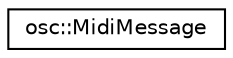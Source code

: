 digraph "Graphical Class Hierarchy"
{
 // LATEX_PDF_SIZE
  edge [fontname="Helvetica",fontsize="10",labelfontname="Helvetica",labelfontsize="10"];
  node [fontname="Helvetica",fontsize="10",shape=record];
  rankdir="LR";
  Node0 [label="osc::MidiMessage",height=0.2,width=0.4,color="black", fillcolor="white", style="filled",URL="$structosc_1_1MidiMessage.html",tooltip=" "];
}
